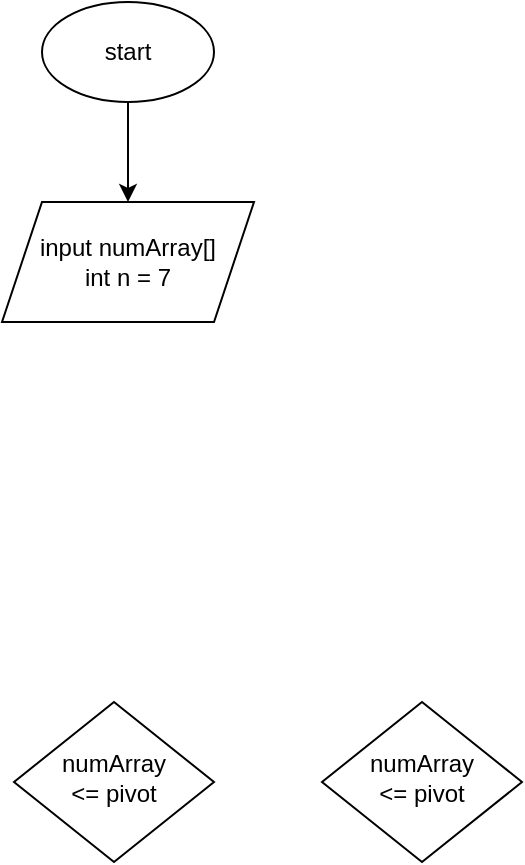 <mxfile version="20.4.0" type="github">
  <diagram id="C5RBs43oDa-KdzZeNtuy" name="Page-1">
    <mxGraphModel dx="786" dy="546" grid="1" gridSize="10" guides="1" tooltips="1" connect="1" arrows="1" fold="1" page="1" pageScale="1" pageWidth="827" pageHeight="1169" math="0" shadow="0">
      <root>
        <mxCell id="WIyWlLk6GJQsqaUBKTNV-0" />
        <mxCell id="WIyWlLk6GJQsqaUBKTNV-1" parent="WIyWlLk6GJQsqaUBKTNV-0" />
        <mxCell id="llUpB8g6KJN3qQGRMO3K-0" value="" style="edgeStyle=orthogonalEdgeStyle;rounded=0;orthogonalLoop=1;jettySize=auto;html=1;" edge="1" parent="WIyWlLk6GJQsqaUBKTNV-1" source="llUpB8g6KJN3qQGRMO3K-1">
          <mxGeometry relative="1" as="geometry">
            <mxPoint x="383" y="120" as="targetPoint" />
          </mxGeometry>
        </mxCell>
        <mxCell id="llUpB8g6KJN3qQGRMO3K-1" value="start" style="ellipse;whiteSpace=wrap;html=1;" vertex="1" parent="WIyWlLk6GJQsqaUBKTNV-1">
          <mxGeometry x="340" y="20" width="86" height="50" as="geometry" />
        </mxCell>
        <mxCell id="llUpB8g6KJN3qQGRMO3K-2" value="input numArray[]&lt;br&gt;int n = 7" style="shape=parallelogram;perimeter=parallelogramPerimeter;whiteSpace=wrap;html=1;fixedSize=1;" vertex="1" parent="WIyWlLk6GJQsqaUBKTNV-1">
          <mxGeometry x="320" y="120" width="126" height="60" as="geometry" />
        </mxCell>
        <mxCell id="llUpB8g6KJN3qQGRMO3K-6" value="numArray &lt;br&gt;&amp;lt;= pivot" style="rhombus;whiteSpace=wrap;html=1;shadow=0;fontFamily=Helvetica;fontSize=12;align=center;strokeWidth=1;spacing=6;spacingTop=-4;" vertex="1" parent="WIyWlLk6GJQsqaUBKTNV-1">
          <mxGeometry x="326" y="370" width="100" height="80" as="geometry" />
        </mxCell>
        <mxCell id="llUpB8g6KJN3qQGRMO3K-12" value="numArray &lt;br&gt;&amp;lt;= pivot" style="rhombus;whiteSpace=wrap;html=1;shadow=0;fontFamily=Helvetica;fontSize=12;align=center;strokeWidth=1;spacing=6;spacingTop=-4;" vertex="1" parent="WIyWlLk6GJQsqaUBKTNV-1">
          <mxGeometry x="480" y="370" width="100" height="80" as="geometry" />
        </mxCell>
      </root>
    </mxGraphModel>
  </diagram>
</mxfile>
